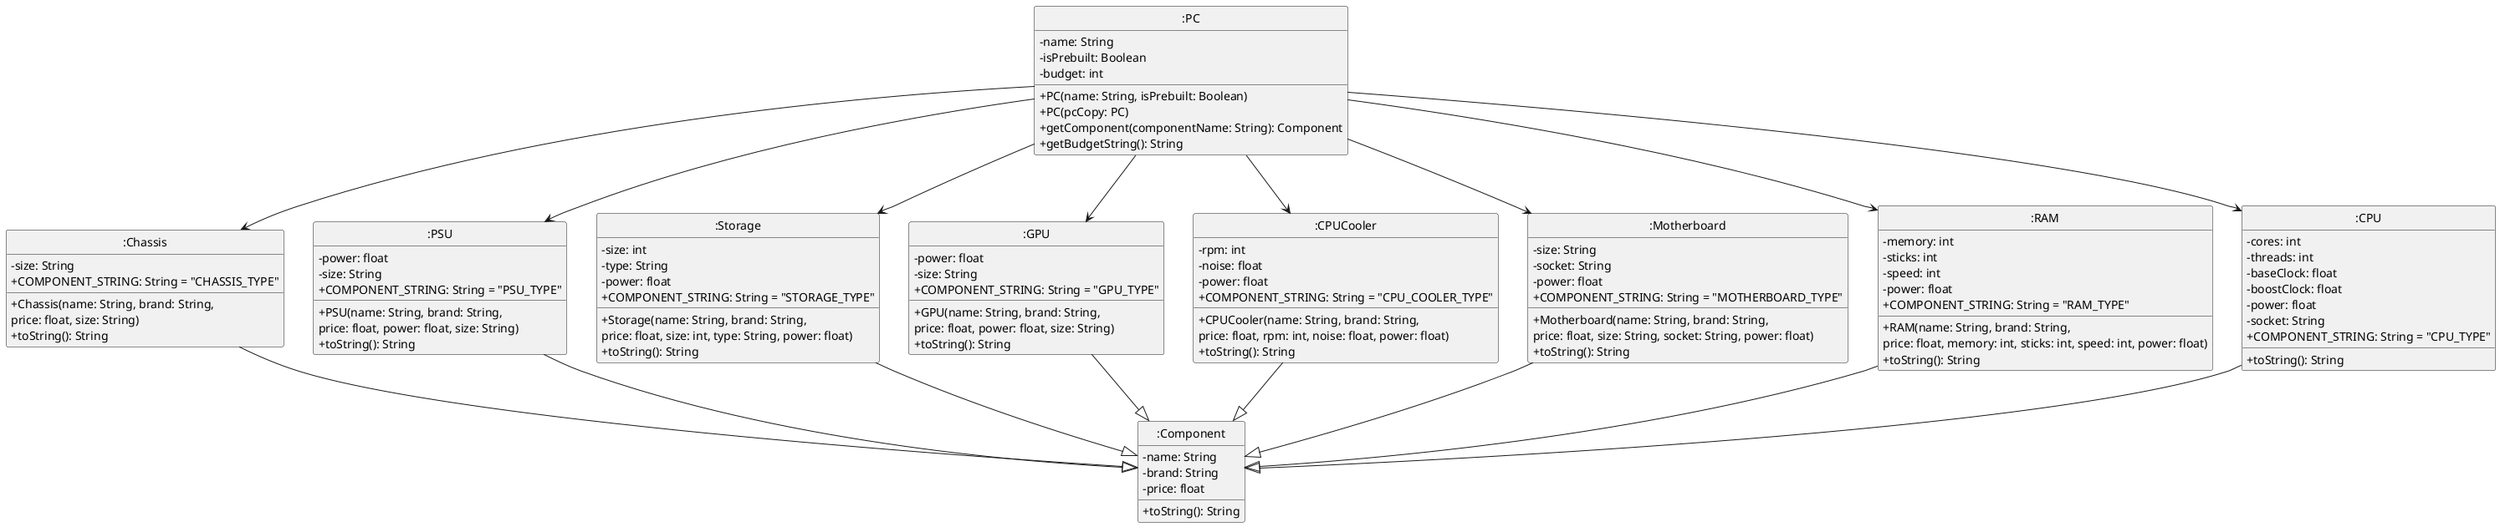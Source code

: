 @startuml
skinparam ClassAttributeIconSize 0

class ":PC" as PC
class ":Component" as Component
class ":CPU" as CPU
class ":GPU" as GPU
class ":Chassis" as Chassis
class ":Component" as Component
class ":CPUCooler" as CPUCooler
class ":Motherboard" as Motherboard
class ":RAM" as RAM
class ":Storage" as Storage
class ":PSU" as PSU

class PC {
    - name: String
    - isPrebuilt: Boolean
    - budget: int
    + PC(name: String, isPrebuilt: Boolean)
    + PC(pcCopy: PC)
    + getComponent(componentName: String): Component
    + getBudgetString(): String
}

class Component {
    -name: String
    -brand: String
    -price: float
    +toString(): String
}

class CPU {
    -cores: int
    -threads: int
    -baseClock: float
    -boostClock: float
    -power: float
    -socket: String
    +COMPONENT_STRING: String = "CPU_TYPE"
    +toString(): String
}
class Chassis {
    -size: String
    +COMPONENT_STRING: String = "CHASSIS_TYPE"
    +Chassis(name: String, brand: String, 
    price: float, size: String)
    +toString(): String
}
class CPUCooler {
    -rpm: int
    -noise: float
    -power: float
    +COMPONENT_STRING: String = "CPU_COOLER_TYPE"
    +CPUCooler(name: String, brand: String, 
    price: float, rpm: int, noise: float, power: float)
    +toString(): String
}
class GPU {
    - power: float
    - size: String
    +COMPONENT_STRING: String = "GPU_TYPE"
    + GPU(name: String, brand: String, 
    price: float, power: float, size: String)
    + toString(): String
}

class Motherboard {
    - size: String
    - socket: String
    - power: float
    +COMPONENT_STRING: String = "MOTHERBOARD_TYPE"
    + Motherboard(name: String, brand: String, 
    price: float, size: String, socket: String, power: float)
    + toString(): String
}
class RAM {
  - memory: int
  - sticks: int
  - speed: int
  - power: float
  +COMPONENT_STRING: String = "RAM_TYPE"
  + RAM(name: String, brand: String, 
  price: float, memory: int, sticks: int, speed: int, power: float)
  + toString(): String
}
class Storage {
  - size: int
  - type: String
  - power: float
  +COMPONENT_STRING: String = "STORAGE_TYPE"
  + Storage(name: String, brand: String, 
  price: float, size: int, type: String, power: float)
  + toString(): String
}
class PSU {
  - power: float
  - size: String
  +COMPONENT_STRING: String = "PSU_TYPE"
  + PSU(name: String, brand: String, 
  price: float, power: float, size: String)
  + toString(): String
}

PC --> CPU
PC --> CPUCooler
PC --> GPU
PC --> Motherboard
PC --> RAM
PC --> Storage
PC --> PSU
PC --> Chassis
Component <|-up- CPU
Component <|-up- RAM
Component <|-up- Motherboard
Component <|-up- CPUCooler
Component <|-up- GPU
Component <|-up- Storage
Component <|-up- PSU
Component <|-up- Chassis

hide class circle

@enduml
